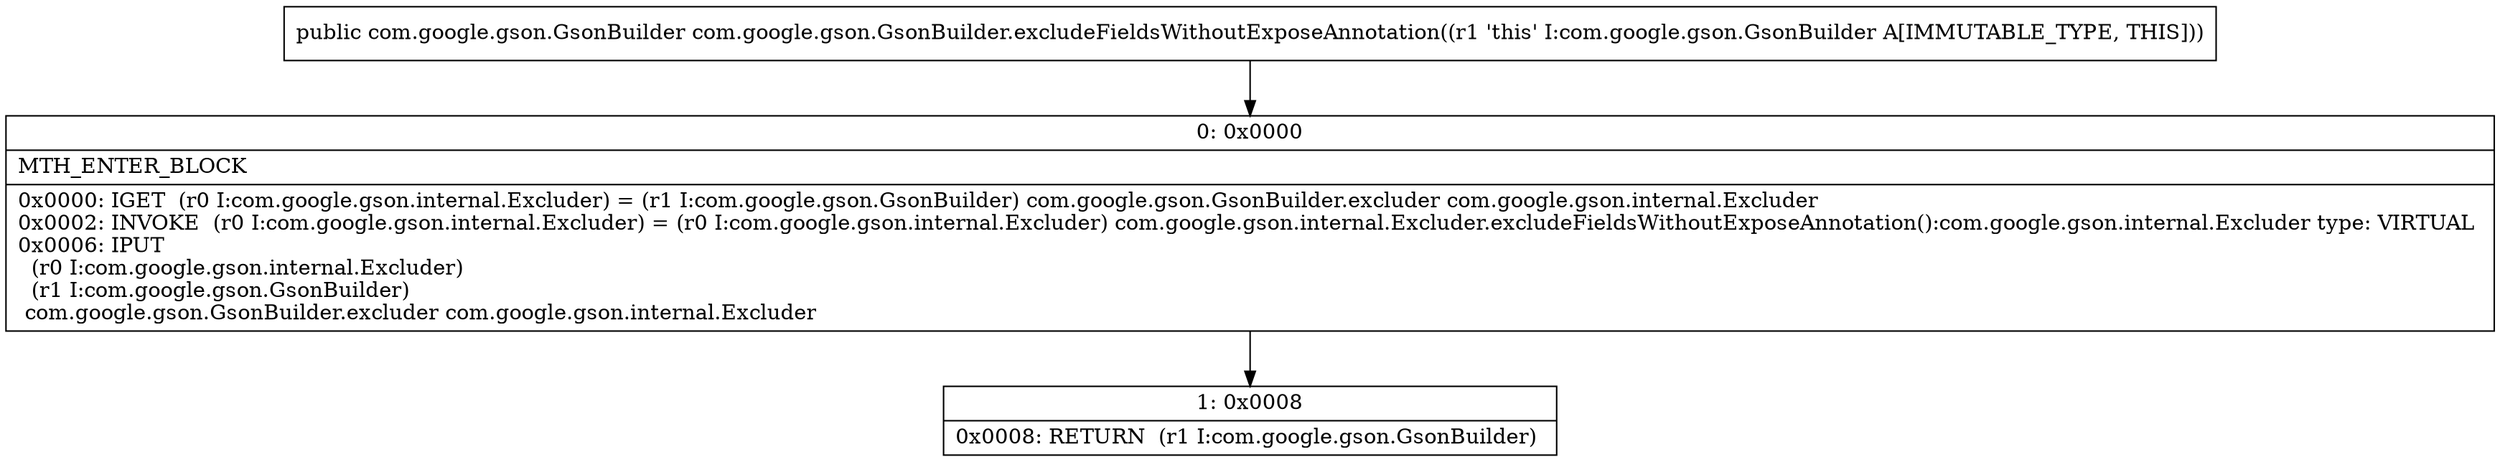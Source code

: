 digraph "CFG forcom.google.gson.GsonBuilder.excludeFieldsWithoutExposeAnnotation()Lcom\/google\/gson\/GsonBuilder;" {
Node_0 [shape=record,label="{0\:\ 0x0000|MTH_ENTER_BLOCK\l|0x0000: IGET  (r0 I:com.google.gson.internal.Excluder) = (r1 I:com.google.gson.GsonBuilder) com.google.gson.GsonBuilder.excluder com.google.gson.internal.Excluder \l0x0002: INVOKE  (r0 I:com.google.gson.internal.Excluder) = (r0 I:com.google.gson.internal.Excluder) com.google.gson.internal.Excluder.excludeFieldsWithoutExposeAnnotation():com.google.gson.internal.Excluder type: VIRTUAL \l0x0006: IPUT  \l  (r0 I:com.google.gson.internal.Excluder)\l  (r1 I:com.google.gson.GsonBuilder)\l com.google.gson.GsonBuilder.excluder com.google.gson.internal.Excluder \l}"];
Node_1 [shape=record,label="{1\:\ 0x0008|0x0008: RETURN  (r1 I:com.google.gson.GsonBuilder) \l}"];
MethodNode[shape=record,label="{public com.google.gson.GsonBuilder com.google.gson.GsonBuilder.excludeFieldsWithoutExposeAnnotation((r1 'this' I:com.google.gson.GsonBuilder A[IMMUTABLE_TYPE, THIS])) }"];
MethodNode -> Node_0;
Node_0 -> Node_1;
}

